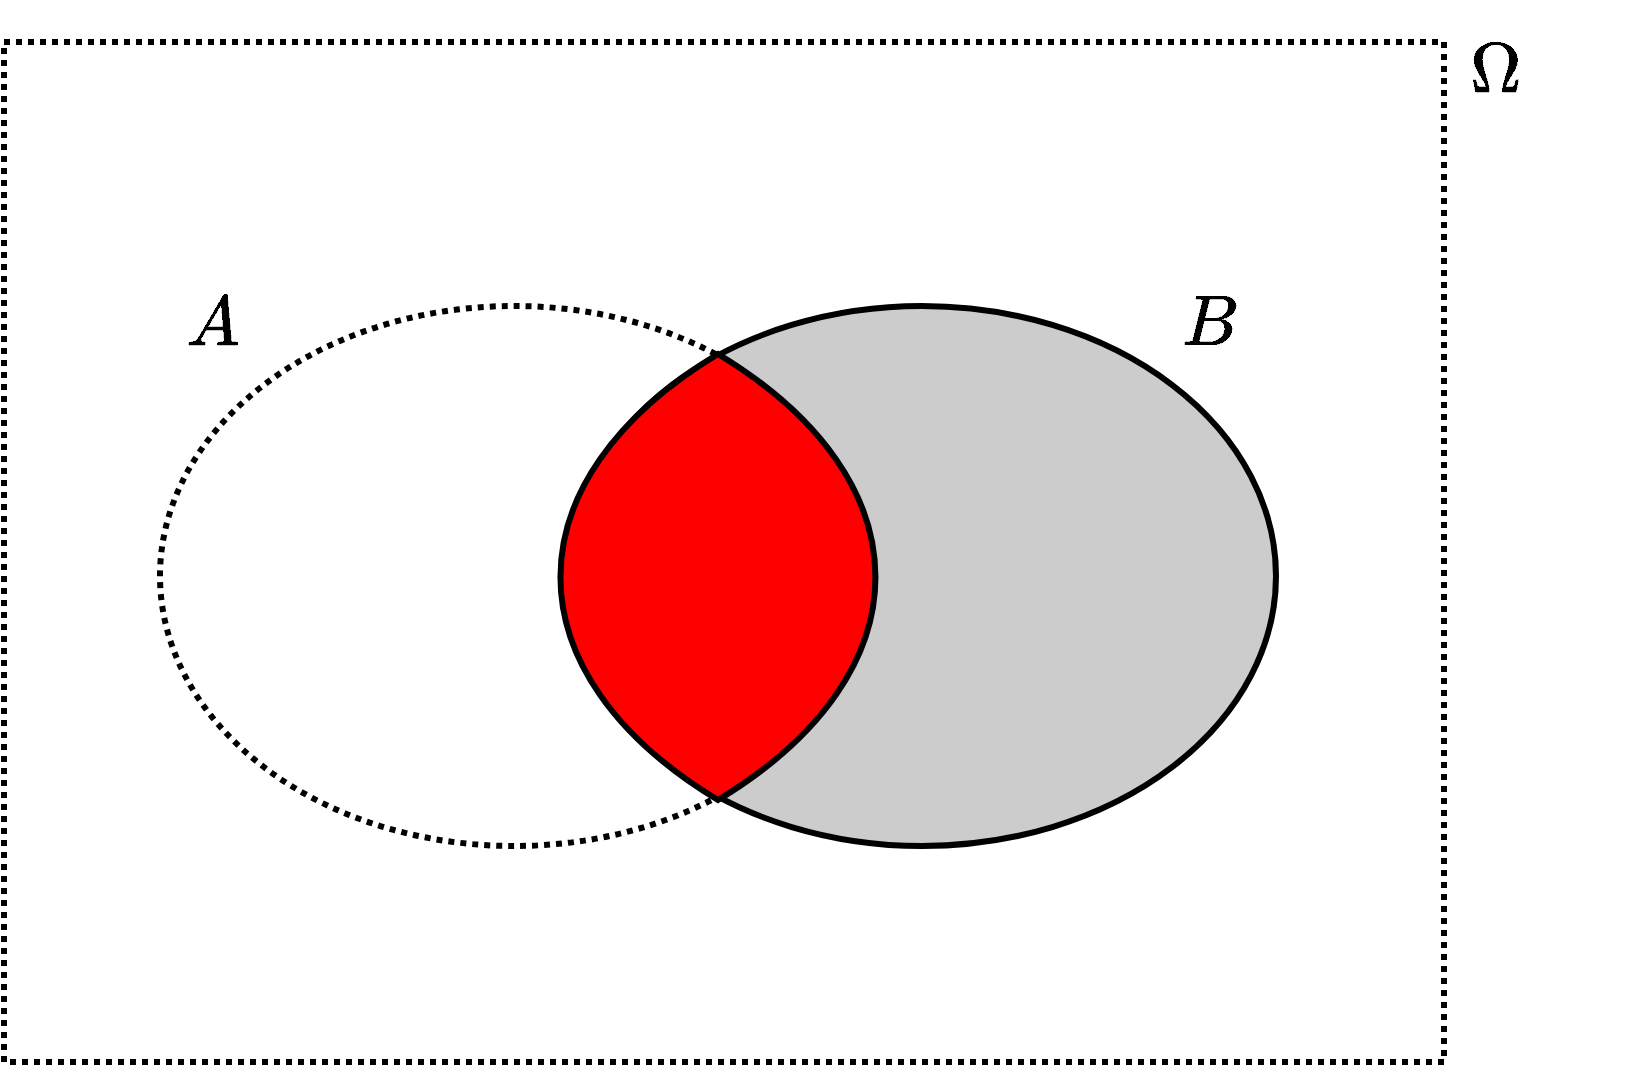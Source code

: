 <mxfile version="24.1.0" type="device">
  <diagram name="Página-1" id="E-DP9fMv0TR5NF7smadX">
    <mxGraphModel dx="2098" dy="1297" grid="1" gridSize="6" guides="1" tooltips="1" connect="1" arrows="1" fold="1" page="1" pageScale="1" pageWidth="800" pageHeight="550" math="1" shadow="0">
      <root>
        <mxCell id="0" />
        <mxCell id="1" parent="0" />
        <mxCell id="3qVgdPwwvXnHS_knHwvc-2" value="" style="rounded=0;whiteSpace=wrap;html=1;fillColor=none;strokeWidth=3;dashed=1;dashPattern=1 1;" parent="1" vertex="1">
          <mxGeometry x="24" y="24" width="720" height="510" as="geometry" />
        </mxCell>
        <mxCell id="3qVgdPwwvXnHS_knHwvc-3" value="\(\Omega\)" style="text;html=1;align=center;verticalAlign=middle;whiteSpace=wrap;rounded=0;fontSize=30;" parent="1" vertex="1">
          <mxGeometry x="740" y="24" width="60" height="30" as="geometry" />
        </mxCell>
        <mxCell id="3qVgdPwwvXnHS_knHwvc-4" value="" style="ellipse;whiteSpace=wrap;html=1;fillColor=none;strokeWidth=3;shadow=0;dashed=1;dashPattern=1 1;" parent="1" vertex="1">
          <mxGeometry x="102" y="156" width="354" height="270" as="geometry" />
        </mxCell>
        <mxCell id="3qVgdPwwvXnHS_knHwvc-5" value="\(A\)" style="text;html=1;align=center;verticalAlign=middle;whiteSpace=wrap;rounded=0;fontSize=30;" parent="1" vertex="1">
          <mxGeometry x="98" y="150" width="60" height="30" as="geometry" />
        </mxCell>
        <mxCell id="3qVgdPwwvXnHS_knHwvc-8" value="\(B\)" style="text;html=1;align=center;verticalAlign=middle;whiteSpace=wrap;rounded=0;fontSize=30;" parent="1" vertex="1">
          <mxGeometry x="597" y="150" width="60" height="30" as="geometry" />
        </mxCell>
        <mxCell id="gsAHdqAID-3Vwvxk3V5d-2" value="" style="ellipse;whiteSpace=wrap;html=1;fillColor=#CCCCCC;strokeWidth=3;shadow=0;" parent="1" vertex="1">
          <mxGeometry x="306" y="156" width="354" height="270" as="geometry" />
        </mxCell>
        <mxCell id="gsAHdqAID-3Vwvxk3V5d-5" value="" style="whiteSpace=wrap;html=1;shape=mxgraph.basic.pointed_oval;strokeWidth=3;fillColor=#FF0000;" parent="1" vertex="1">
          <mxGeometry x="276" y="180" width="210" height="223" as="geometry" />
        </mxCell>
      </root>
    </mxGraphModel>
  </diagram>
</mxfile>
